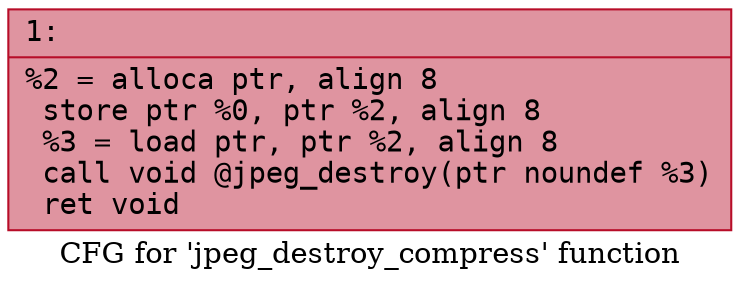 digraph "CFG for 'jpeg_destroy_compress' function" {
	label="CFG for 'jpeg_destroy_compress' function";

	Node0x600001502350 [shape=record,color="#b70d28ff", style=filled, fillcolor="#b70d2870" fontname="Courier",label="{1:\l|  %2 = alloca ptr, align 8\l  store ptr %0, ptr %2, align 8\l  %3 = load ptr, ptr %2, align 8\l  call void @jpeg_destroy(ptr noundef %3)\l  ret void\l}"];
}
